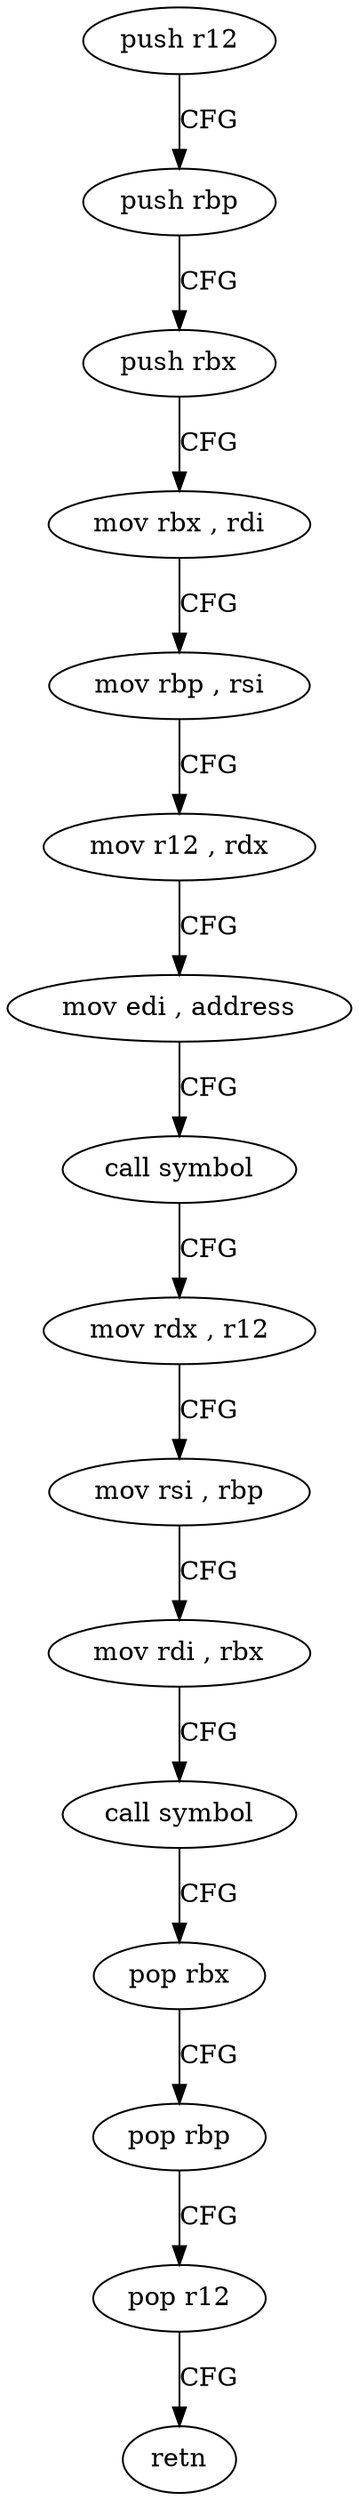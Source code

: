 digraph "func" {
"4254844" [label = "push r12" ]
"4254846" [label = "push rbp" ]
"4254847" [label = "push rbx" ]
"4254848" [label = "mov rbx , rdi" ]
"4254851" [label = "mov rbp , rsi" ]
"4254854" [label = "mov r12 , rdx" ]
"4254857" [label = "mov edi , address" ]
"4254862" [label = "call symbol" ]
"4254867" [label = "mov rdx , r12" ]
"4254870" [label = "mov rsi , rbp" ]
"4254873" [label = "mov rdi , rbx" ]
"4254876" [label = "call symbol" ]
"4254881" [label = "pop rbx" ]
"4254882" [label = "pop rbp" ]
"4254883" [label = "pop r12" ]
"4254885" [label = "retn" ]
"4254844" -> "4254846" [ label = "CFG" ]
"4254846" -> "4254847" [ label = "CFG" ]
"4254847" -> "4254848" [ label = "CFG" ]
"4254848" -> "4254851" [ label = "CFG" ]
"4254851" -> "4254854" [ label = "CFG" ]
"4254854" -> "4254857" [ label = "CFG" ]
"4254857" -> "4254862" [ label = "CFG" ]
"4254862" -> "4254867" [ label = "CFG" ]
"4254867" -> "4254870" [ label = "CFG" ]
"4254870" -> "4254873" [ label = "CFG" ]
"4254873" -> "4254876" [ label = "CFG" ]
"4254876" -> "4254881" [ label = "CFG" ]
"4254881" -> "4254882" [ label = "CFG" ]
"4254882" -> "4254883" [ label = "CFG" ]
"4254883" -> "4254885" [ label = "CFG" ]
}
